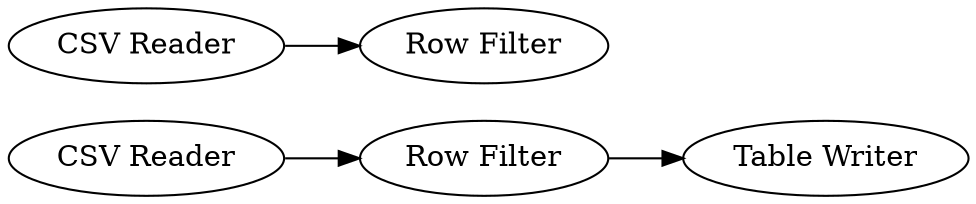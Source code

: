 digraph {
	2 -> 5
	3 -> 4
	1 -> 2
	5 [label="Table Writer"]
	1 [label="CSV Reader"]
	4 [label="Row Filter"]
	3 [label="CSV Reader"]
	2 [label="Row Filter"]
	rankdir=LR
}

